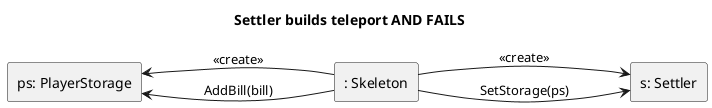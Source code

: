 @startuml
left to right direction
title "Settler builds teleport AND FAILS"

rectangle "s: Settler" as s
rectangle "ps: PlayerStorage" as store
rectangle ": Skeleton" as skeleton

skeleton --down-> s : <<create>>
skeleton --up-> store : <<create>>
skeleton --left-> s : SetStorage(ps)
skeleton --right-> store : AddBill(bill)

@enduml